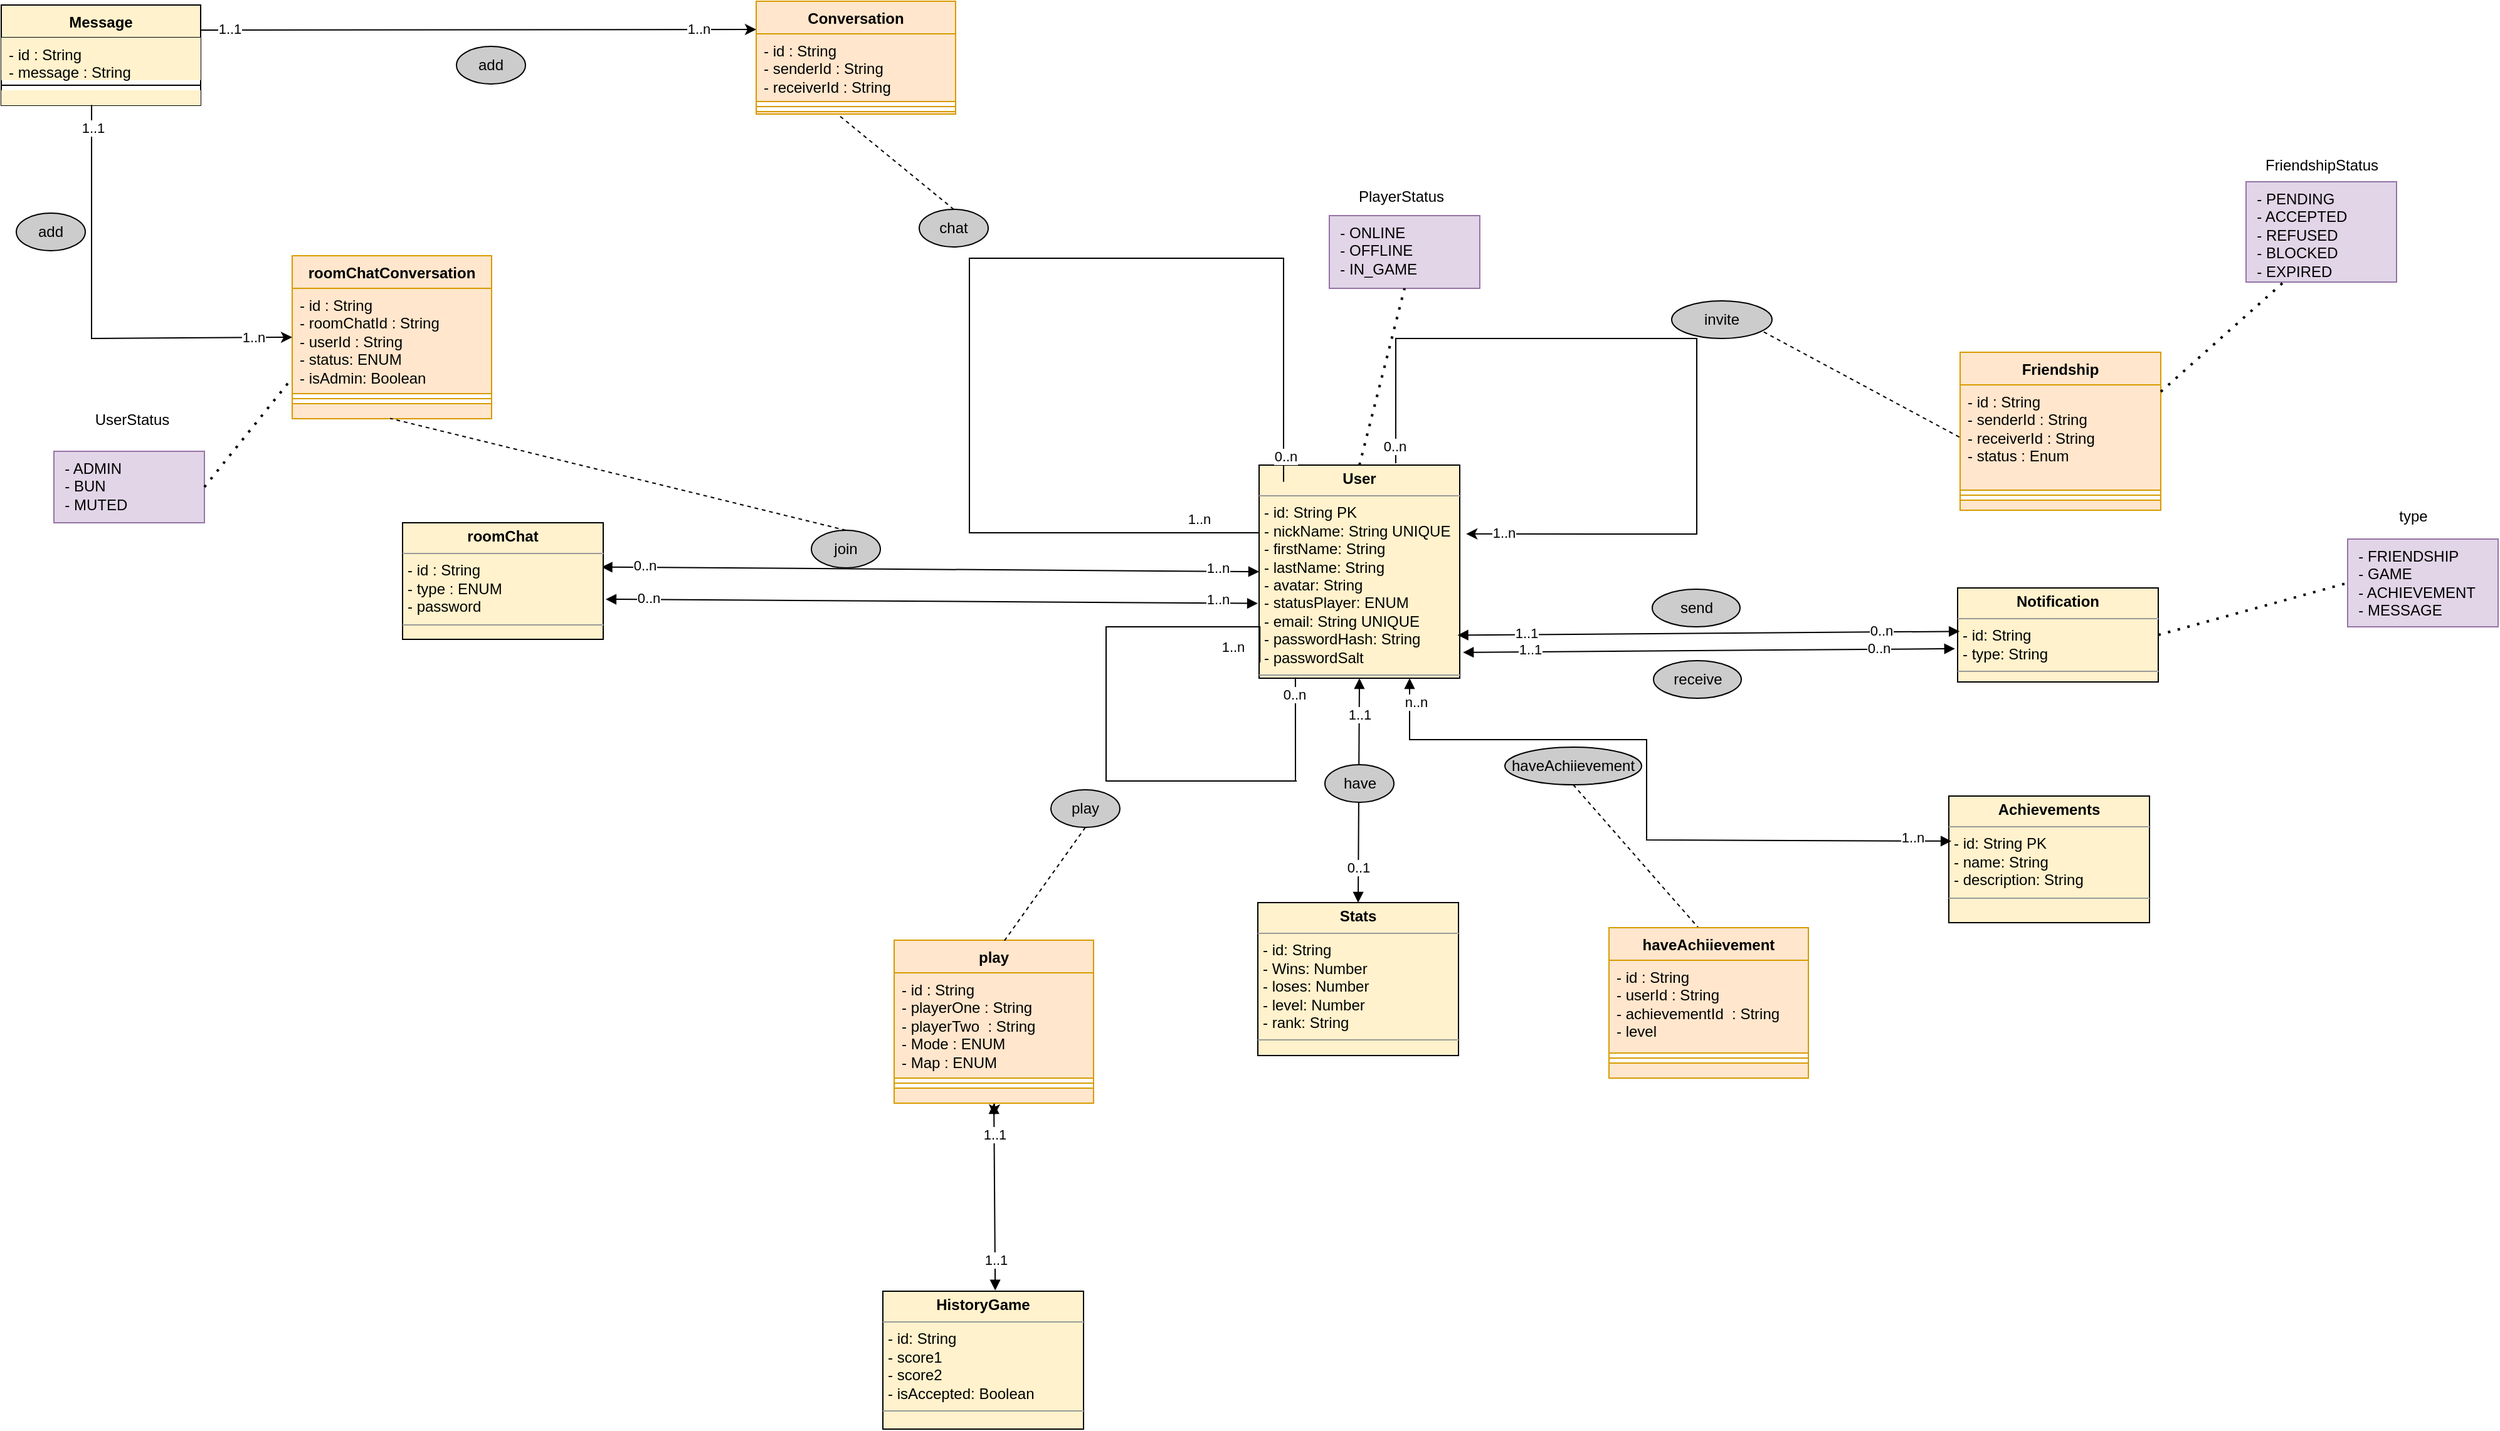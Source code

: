 <mxfile version="21.6.2" type="github">
  <diagram id="C5RBs43oDa-KdzZeNtuy" name="Page-1">
    <mxGraphModel dx="3781" dy="1360" grid="1" gridSize="10" guides="1" tooltips="1" connect="1" arrows="1" fold="1" page="1" pageScale="1" pageWidth="827" pageHeight="1169" math="0" shadow="0">
      <root>
        <mxCell id="WIyWlLk6GJQsqaUBKTNV-0" />
        <mxCell id="WIyWlLk6GJQsqaUBKTNV-1" parent="WIyWlLk6GJQsqaUBKTNV-0" />
        <mxCell id="t-XptclObG062WxtiwhP-8" value="" style="endArrow=none;dashed=1;html=1;rounded=0;exitX=0.918;exitY=0.827;exitDx=0;exitDy=0;exitPerimeter=0;entryX=0;entryY=0.5;entryDx=0;entryDy=0;" parent="WIyWlLk6GJQsqaUBKTNV-1" source="t-XptclObG062WxtiwhP-11" target="MghvTw19m4ujnlylOvt--108" edge="1">
          <mxGeometry width="50" height="50" relative="1" as="geometry">
            <mxPoint x="947" y="1420" as="sourcePoint" />
            <mxPoint x="967" y="1468" as="targetPoint" />
          </mxGeometry>
        </mxCell>
        <mxCell id="t-XptclObG062WxtiwhP-11" value="invite" style="ellipse;whiteSpace=wrap;html=1;fillColor=#CCCCCC;" parent="WIyWlLk6GJQsqaUBKTNV-1" vertex="1">
          <mxGeometry x="940" y="1290" width="80" height="30" as="geometry" />
        </mxCell>
        <mxCell id="MghvTw19m4ujnlylOvt--89" value="&lt;p style=&quot;margin:0px;margin-top:4px;text-align:center;&quot;&gt;&lt;b&gt;User&lt;/b&gt;&lt;/p&gt;&lt;hr size=&quot;1&quot;&gt;&lt;p style=&quot;margin:0px;margin-left:4px;&quot;&gt;- id: String PK&lt;/p&gt;&lt;p style=&quot;margin:0px;margin-left:4px;&quot;&gt;- nickName: String UNIQUE&lt;/p&gt;&lt;p style=&quot;margin:0px;margin-left:4px;&quot;&gt;- firstName: String&lt;/p&gt;&lt;p style=&quot;margin:0px;margin-left:4px;&quot;&gt;- lastName: String&lt;/p&gt;&lt;p style=&quot;margin:0px;margin-left:4px;&quot;&gt;- avatar: String&lt;/p&gt;&lt;p style=&quot;margin:0px;margin-left:4px;&quot;&gt;- statusPlayer: ENUM&lt;/p&gt;&lt;p style=&quot;margin:0px;margin-left:4px;&quot;&gt;- email: String UNIQUE&lt;/p&gt;&lt;p style=&quot;margin:0px;margin-left:4px;&quot;&gt;- passwordHash: String&lt;/p&gt;&lt;p style=&quot;margin:0px;margin-left:4px;&quot;&gt;- passwordSalt&lt;/p&gt;&lt;hr size=&quot;1&quot;&gt;&lt;p style=&quot;margin:0px;margin-left:4px;&quot;&gt;&lt;br&gt;&lt;/p&gt;" style="verticalAlign=top;align=left;overflow=fill;fontSize=12;fontFamily=Helvetica;html=1;whiteSpace=wrap;fillColor=#FFF2CC;" parent="WIyWlLk6GJQsqaUBKTNV-1" vertex="1">
          <mxGeometry x="611" y="1421" width="160" height="170" as="geometry" />
        </mxCell>
        <mxCell id="MghvTw19m4ujnlylOvt--91" value="&lt;p style=&quot;margin:0px;margin-top:4px;text-align:center;&quot;&gt;&lt;b&gt;Stats&lt;/b&gt;&lt;/p&gt;&lt;hr size=&quot;1&quot;&gt;&lt;p style=&quot;margin:0px;margin-left:4px;&quot;&gt;- id: String&lt;br&gt;&lt;/p&gt;&lt;p style=&quot;margin:0px;margin-left:4px;&quot;&gt;- Wins: Number&lt;/p&gt;&lt;p style=&quot;margin:0px;margin-left:4px;&quot;&gt;- loses: Number&lt;/p&gt;&lt;p style=&quot;margin:0px;margin-left:4px;&quot;&gt;- level: Number&lt;/p&gt;&lt;p style=&quot;margin:0px;margin-left:4px;&quot;&gt;- rank: String&lt;/p&gt;&lt;hr size=&quot;1&quot;&gt;&lt;p style=&quot;margin:0px;margin-left:4px;&quot;&gt;&lt;br&gt;&lt;/p&gt;" style="verticalAlign=top;align=left;overflow=fill;fontSize=12;fontFamily=Helvetica;html=1;whiteSpace=wrap;fillColor=#FFF2CC;" parent="WIyWlLk6GJQsqaUBKTNV-1" vertex="1">
          <mxGeometry x="610" y="1770" width="160" height="122" as="geometry" />
        </mxCell>
        <mxCell id="MghvTw19m4ujnlylOvt--92" value="&lt;p style=&quot;margin:0px;margin-top:4px;text-align:center;&quot;&gt;&lt;b&gt;Achievements&lt;/b&gt;&lt;/p&gt;&lt;hr size=&quot;1&quot;&gt;&lt;p style=&quot;margin:0px;margin-left:4px;&quot;&gt;- id: String PK&lt;/p&gt;&lt;p style=&quot;margin:0px;margin-left:4px;&quot;&gt;- name: String&lt;/p&gt;&lt;p style=&quot;margin:0px;margin-left:4px;&quot;&gt;- description: String&lt;/p&gt;&lt;hr size=&quot;1&quot;&gt;&lt;p style=&quot;margin:0px;margin-left:4px;&quot;&gt;&lt;br&gt;&lt;/p&gt;" style="verticalAlign=top;align=left;overflow=fill;fontSize=12;fontFamily=Helvetica;html=1;whiteSpace=wrap;fillColor=#FFF2CC;" parent="WIyWlLk6GJQsqaUBKTNV-1" vertex="1">
          <mxGeometry x="1161" y="1685" width="160" height="101" as="geometry" />
        </mxCell>
        <mxCell id="MghvTw19m4ujnlylOvt--94" value="&lt;p style=&quot;margin:0px;margin-top:4px;text-align:center;&quot;&gt;&lt;b&gt;HistoryGame&lt;/b&gt;&lt;/p&gt;&lt;hr size=&quot;1&quot;&gt;&lt;p style=&quot;margin:0px;margin-left:4px;&quot;&gt;- id: String&lt;/p&gt;&lt;p style=&quot;margin:0px;margin-left:4px;&quot;&gt;- score1&lt;/p&gt;&lt;p style=&quot;margin:0px;margin-left:4px;&quot;&gt;- score2&lt;/p&gt;&lt;p style=&quot;margin:0px;margin-left:4px;&quot;&gt;- isAccepted: Boolean&lt;/p&gt;&lt;hr size=&quot;1&quot;&gt;&lt;p style=&quot;margin:0px;margin-left:4px;&quot;&gt;&lt;br&gt;&lt;/p&gt;&lt;p style=&quot;margin:0px;margin-left:4px;&quot;&gt;&lt;br&gt;&lt;/p&gt;" style="verticalAlign=top;align=left;overflow=fill;fontSize=12;fontFamily=Helvetica;html=1;whiteSpace=wrap;fillColor=#FFF2CC;" parent="WIyWlLk6GJQsqaUBKTNV-1" vertex="1">
          <mxGeometry x="311" y="2080" width="160" height="110" as="geometry" />
        </mxCell>
        <mxCell id="MghvTw19m4ujnlylOvt--97" value="" style="endArrow=block;startArrow=block;endFill=1;startFill=1;html=1;rounded=0;entryX=0.5;entryY=1;entryDx=0;entryDy=0;exitX=0.5;exitY=0;exitDx=0;exitDy=0;" parent="WIyWlLk6GJQsqaUBKTNV-1" source="MghvTw19m4ujnlylOvt--91" target="MghvTw19m4ujnlylOvt--89" edge="1">
          <mxGeometry width="160" relative="1" as="geometry">
            <mxPoint x="897" y="1580" as="sourcePoint" />
            <mxPoint x="896" y="1420" as="targetPoint" />
          </mxGeometry>
        </mxCell>
        <mxCell id="MghvTw19m4ujnlylOvt--98" value="1..1" style="edgeLabel;html=1;align=center;verticalAlign=middle;resizable=0;points=[];" parent="MghvTw19m4ujnlylOvt--97" vertex="1" connectable="0">
          <mxGeometry x="0.689" relative="1" as="geometry">
            <mxPoint y="1" as="offset" />
          </mxGeometry>
        </mxCell>
        <mxCell id="MghvTw19m4ujnlylOvt--99" value="0..1" style="edgeLabel;html=1;align=center;verticalAlign=middle;resizable=0;points=[];" parent="MghvTw19m4ujnlylOvt--97" vertex="1" connectable="0">
          <mxGeometry x="-0.728" relative="1" as="geometry">
            <mxPoint y="-4" as="offset" />
          </mxGeometry>
        </mxCell>
        <mxCell id="MghvTw19m4ujnlylOvt--106" value="have" style="ellipse;whiteSpace=wrap;html=1;fillColor=#CCCCCC;" parent="WIyWlLk6GJQsqaUBKTNV-1" vertex="1">
          <mxGeometry x="663.5" y="1660" width="55" height="30" as="geometry" />
        </mxCell>
        <mxCell id="MghvTw19m4ujnlylOvt--107" value="Friendship" style="swimlane;fontStyle=1;align=center;verticalAlign=top;childLayout=stackLayout;horizontal=1;startSize=26;horizontalStack=0;resizeParent=1;resizeParentMax=0;resizeLast=0;collapsible=1;marginBottom=0;whiteSpace=wrap;html=1;fillColor=#ffe6cc;strokeColor=#d79b00;" parent="WIyWlLk6GJQsqaUBKTNV-1" vertex="1">
          <mxGeometry x="1170" y="1331" width="160" height="126" as="geometry">
            <mxRectangle x="760" y="440" width="100" height="30" as="alternateBounds" />
          </mxGeometry>
        </mxCell>
        <mxCell id="MghvTw19m4ujnlylOvt--108" value="- id : String&lt;br&gt;- senderId : String&lt;br&gt;- receiverId : String&lt;br&gt;- status : Enum" style="text;strokeColor=#d79b00;fillColor=#ffe6cc;align=left;verticalAlign=top;spacingLeft=4;spacingRight=4;overflow=hidden;rotatable=0;points=[[0,0.5],[1,0.5]];portConstraint=eastwest;whiteSpace=wrap;html=1;" parent="MghvTw19m4ujnlylOvt--107" vertex="1">
          <mxGeometry y="26" width="160" height="84" as="geometry" />
        </mxCell>
        <mxCell id="MghvTw19m4ujnlylOvt--109" value="" style="line;strokeWidth=1;fillColor=none;align=left;verticalAlign=middle;spacingTop=-1;spacingLeft=3;spacingRight=3;rotatable=0;labelPosition=right;points=[];portConstraint=eastwest;strokeColor=inherit;" parent="MghvTw19m4ujnlylOvt--107" vertex="1">
          <mxGeometry y="110" width="160" height="8" as="geometry" />
        </mxCell>
        <mxCell id="MghvTw19m4ujnlylOvt--110" value="" style="text;strokeColor=#d79b00;fillColor=#ffe6cc;align=left;verticalAlign=top;spacingLeft=4;spacingRight=4;overflow=hidden;rotatable=0;points=[[0,0.5],[1,0.5]];portConstraint=eastwest;whiteSpace=wrap;html=1;" parent="MghvTw19m4ujnlylOvt--107" vertex="1">
          <mxGeometry y="118" width="160" height="8" as="geometry" />
        </mxCell>
        <mxCell id="MghvTw19m4ujnlylOvt--111" value="" style="endArrow=classic;html=1;rounded=0;entryX=1.032;entryY=0.323;entryDx=0;entryDy=0;exitX=0.681;exitY=-0.008;exitDx=0;exitDy=0;exitPerimeter=0;entryPerimeter=0;" parent="WIyWlLk6GJQsqaUBKTNV-1" source="MghvTw19m4ujnlylOvt--89" target="MghvTw19m4ujnlylOvt--89" edge="1">
          <mxGeometry width="50" height="50" relative="1" as="geometry">
            <mxPoint x="720" y="1410" as="sourcePoint" />
            <mxPoint x="791" y="1479" as="targetPoint" />
            <Array as="points">
              <mxPoint x="720" y="1320" />
              <mxPoint x="960" y="1320" />
              <mxPoint x="960" y="1476" />
            </Array>
          </mxGeometry>
        </mxCell>
        <mxCell id="MghvTw19m4ujnlylOvt--112" value="0..n" style="edgeLabel;html=1;align=center;verticalAlign=middle;resizable=0;points=[];" parent="MghvTw19m4ujnlylOvt--111" vertex="1" connectable="0">
          <mxGeometry x="-0.96" y="1" relative="1" as="geometry">
            <mxPoint as="offset" />
          </mxGeometry>
        </mxCell>
        <mxCell id="MghvTw19m4ujnlylOvt--113" value="1..n" style="edgeLabel;html=1;align=center;verticalAlign=middle;resizable=0;points=[];" parent="MghvTw19m4ujnlylOvt--111" vertex="1" connectable="0">
          <mxGeometry x="0.941" y="-1" relative="1" as="geometry">
            <mxPoint x="10" as="offset" />
          </mxGeometry>
        </mxCell>
        <mxCell id="MghvTw19m4ujnlylOvt--114" value="&amp;nbsp; - PENDING&lt;br&gt;&amp;nbsp; - ACCEPTED&lt;br&gt;&amp;nbsp; - REFUSED&lt;br&gt;&amp;nbsp; - BLOCKED&lt;br&gt;&amp;nbsp; - EXPIRED" style="whiteSpace=wrap;html=1;align=left;verticalAlign=top;fillColor=#e1d5e7;strokeColor=#9673a6;" parent="WIyWlLk6GJQsqaUBKTNV-1" vertex="1">
          <mxGeometry x="1398" y="1195" width="120" height="80" as="geometry" />
        </mxCell>
        <mxCell id="MghvTw19m4ujnlylOvt--115" value="FriendshipStatus" style="text;html=1;align=center;verticalAlign=middle;resizable=0;points=[];autosize=1;strokeColor=none;fillColor=none;" parent="WIyWlLk6GJQsqaUBKTNV-1" vertex="1">
          <mxGeometry x="1403" y="1167" width="110" height="30" as="geometry" />
        </mxCell>
        <mxCell id="MghvTw19m4ujnlylOvt--118" value="" style="endArrow=none;dashed=1;html=1;dashPattern=1 3;strokeWidth=2;rounded=0;exitX=1;exitY=0.25;exitDx=0;exitDy=0;entryX=0.25;entryY=1;entryDx=0;entryDy=0;" parent="WIyWlLk6GJQsqaUBKTNV-1" source="MghvTw19m4ujnlylOvt--107" target="MghvTw19m4ujnlylOvt--114" edge="1">
          <mxGeometry width="50" height="50" relative="1" as="geometry">
            <mxPoint x="1356" y="1339" as="sourcePoint" />
            <mxPoint x="1421" y="1231" as="targetPoint" />
          </mxGeometry>
        </mxCell>
        <mxCell id="MghvTw19m4ujnlylOvt--120" value="" style="endArrow=none;html=1;edgeStyle=orthogonalEdgeStyle;rounded=0;entryX=0.004;entryY=0.926;entryDx=0;entryDy=0;entryPerimeter=0;exitX=0.181;exitY=0.996;exitDx=0;exitDy=0;exitPerimeter=0;" parent="WIyWlLk6GJQsqaUBKTNV-1" source="MghvTw19m4ujnlylOvt--89" target="MghvTw19m4ujnlylOvt--89" edge="1">
          <mxGeometry relative="1" as="geometry">
            <mxPoint x="640" y="1580" as="sourcePoint" />
            <mxPoint x="610" y="1528" as="targetPoint" />
            <Array as="points">
              <mxPoint x="641" y="1673" />
              <mxPoint x="489" y="1673" />
              <mxPoint x="489" y="1550" />
              <mxPoint x="613" y="1550" />
            </Array>
          </mxGeometry>
        </mxCell>
        <mxCell id="MghvTw19m4ujnlylOvt--121" value="1..n" style="edgeLabel;html=1;align=center;verticalAlign=middle;resizable=0;points=[];" parent="MghvTw19m4ujnlylOvt--120" vertex="1" connectable="0">
          <mxGeometry x="0.923" y="2" relative="1" as="geometry">
            <mxPoint x="-24" y="7" as="offset" />
          </mxGeometry>
        </mxCell>
        <mxCell id="MghvTw19m4ujnlylOvt--122" value="0..n" style="edgeLabel;html=1;align=center;verticalAlign=middle;resizable=0;points=[];" parent="MghvTw19m4ujnlylOvt--120" vertex="1" connectable="0">
          <mxGeometry x="-0.948" y="-1" relative="1" as="geometry">
            <mxPoint as="offset" />
          </mxGeometry>
        </mxCell>
        <mxCell id="MghvTw19m4ujnlylOvt--123" value="play" style="ellipse;whiteSpace=wrap;html=1;fillColor=#CCCCCC;" parent="WIyWlLk6GJQsqaUBKTNV-1" vertex="1">
          <mxGeometry x="445" y="1680" width="55" height="30" as="geometry" />
        </mxCell>
        <mxCell id="MghvTw19m4ujnlylOvt--172" style="edgeStyle=orthogonalEdgeStyle;rounded=0;orthogonalLoop=1;jettySize=auto;html=1;" parent="WIyWlLk6GJQsqaUBKTNV-1" edge="1">
          <mxGeometry relative="1" as="geometry">
            <mxPoint x="399.667" y="1940" as="targetPoint" />
            <mxPoint x="400" y="1930" as="sourcePoint" />
          </mxGeometry>
        </mxCell>
        <mxCell id="MghvTw19m4ujnlylOvt--124" value="play" style="swimlane;fontStyle=1;align=center;verticalAlign=top;childLayout=stackLayout;horizontal=1;startSize=26;horizontalStack=0;resizeParent=1;resizeParentMax=0;resizeLast=0;collapsible=1;marginBottom=0;whiteSpace=wrap;html=1;fillColor=#ffe6cc;strokeColor=#d79b00;" parent="WIyWlLk6GJQsqaUBKTNV-1" vertex="1">
          <mxGeometry x="320" y="1800" width="159" height="130" as="geometry">
            <mxRectangle x="199" y="327" width="120" height="30" as="alternateBounds" />
          </mxGeometry>
        </mxCell>
        <mxCell id="MghvTw19m4ujnlylOvt--125" value="- id : String&lt;br&gt;- playerOne : String&lt;br&gt;- playerTwo&amp;nbsp; : String&lt;br&gt;- Mode : ENUM&lt;br&gt;- Map : ENUM" style="text;strokeColor=#d79b00;fillColor=#ffe6cc;align=left;verticalAlign=top;spacingLeft=4;spacingRight=4;overflow=hidden;rotatable=0;points=[[0,0.5],[1,0.5]];portConstraint=eastwest;whiteSpace=wrap;html=1;" parent="MghvTw19m4ujnlylOvt--124" vertex="1">
          <mxGeometry y="26" width="159" height="84" as="geometry" />
        </mxCell>
        <mxCell id="MghvTw19m4ujnlylOvt--126" value="" style="line;strokeWidth=1;fillColor=none;align=left;verticalAlign=middle;spacingTop=-1;spacingLeft=3;spacingRight=3;rotatable=0;labelPosition=right;points=[];portConstraint=eastwest;strokeColor=inherit;" parent="MghvTw19m4ujnlylOvt--124" vertex="1">
          <mxGeometry y="110" width="159" height="8" as="geometry" />
        </mxCell>
        <mxCell id="MghvTw19m4ujnlylOvt--127" value="" style="text;strokeColor=#d79b00;fillColor=#ffe6cc;align=left;verticalAlign=top;spacingLeft=4;spacingRight=4;overflow=hidden;rotatable=0;points=[[0,0.5],[1,0.5]];portConstraint=eastwest;whiteSpace=wrap;html=1;" parent="MghvTw19m4ujnlylOvt--124" vertex="1">
          <mxGeometry y="118" width="159" height="12" as="geometry" />
        </mxCell>
        <mxCell id="MghvTw19m4ujnlylOvt--128" value="" style="endArrow=none;dashed=1;html=1;rounded=0;exitX=0.5;exitY=1;exitDx=0;exitDy=0;entryX=0.547;entryY=0.013;entryDx=0;entryDy=0;entryPerimeter=0;" parent="WIyWlLk6GJQsqaUBKTNV-1" source="MghvTw19m4ujnlylOvt--123" target="MghvTw19m4ujnlylOvt--124" edge="1">
          <mxGeometry width="50" height="50" relative="1" as="geometry">
            <mxPoint x="395" y="1572" as="sourcePoint" />
            <mxPoint x="348" y="1819" as="targetPoint" />
            <Array as="points" />
          </mxGeometry>
        </mxCell>
        <mxCell id="MghvTw19m4ujnlylOvt--129" value="" style="endArrow=block;startArrow=block;endFill=1;startFill=1;html=1;rounded=0;exitX=0.56;exitY=-0.006;exitDx=0;exitDy=0;exitPerimeter=0;" parent="WIyWlLk6GJQsqaUBKTNV-1" source="MghvTw19m4ujnlylOvt--94" target="MghvTw19m4ujnlylOvt--127" edge="1">
          <mxGeometry width="160" relative="1" as="geometry">
            <mxPoint x="400" y="2118" as="sourcePoint" />
            <mxPoint x="400" y="1910" as="targetPoint" />
          </mxGeometry>
        </mxCell>
        <mxCell id="MghvTw19m4ujnlylOvt--130" value="1..1" style="edgeLabel;html=1;align=center;verticalAlign=middle;resizable=0;points=[];" parent="MghvTw19m4ujnlylOvt--129" vertex="1" connectable="0">
          <mxGeometry x="0.689" relative="1" as="geometry">
            <mxPoint y="1" as="offset" />
          </mxGeometry>
        </mxCell>
        <mxCell id="MghvTw19m4ujnlylOvt--131" value="1..1" style="edgeLabel;html=1;align=center;verticalAlign=middle;resizable=0;points=[];" parent="MghvTw19m4ujnlylOvt--129" vertex="1" connectable="0">
          <mxGeometry x="-0.728" relative="1" as="geometry">
            <mxPoint y="-4" as="offset" />
          </mxGeometry>
        </mxCell>
        <mxCell id="MghvTw19m4ujnlylOvt--132" value="" style="endArrow=none;html=1;edgeStyle=orthogonalEdgeStyle;rounded=0;entryX=0.122;entryY=-0.004;entryDx=0;entryDy=0;exitX=0;exitY=0.25;exitDx=0;exitDy=0;entryPerimeter=0;" parent="WIyWlLk6GJQsqaUBKTNV-1" edge="1">
          <mxGeometry relative="1" as="geometry">
            <mxPoint x="611" y="1473.5" as="sourcePoint" />
            <mxPoint x="630.52" y="1434.384" as="targetPoint" />
            <Array as="points">
              <mxPoint x="610" y="1475" />
              <mxPoint x="380" y="1475" />
              <mxPoint x="380" y="1256" />
              <mxPoint x="630" y="1256" />
              <mxPoint x="630" y="1446" />
            </Array>
          </mxGeometry>
        </mxCell>
        <mxCell id="MghvTw19m4ujnlylOvt--133" value="0..n" style="edgeLabel;html=1;align=center;verticalAlign=middle;resizable=0;points=[];" parent="MghvTw19m4ujnlylOvt--132" vertex="1" connectable="0">
          <mxGeometry x="0.953" y="1" relative="1" as="geometry">
            <mxPoint as="offset" />
          </mxGeometry>
        </mxCell>
        <mxCell id="MghvTw19m4ujnlylOvt--134" value="1..n" style="edgeLabel;html=1;align=center;verticalAlign=middle;resizable=0;points=[];" parent="MghvTw19m4ujnlylOvt--132" vertex="1" connectable="0">
          <mxGeometry x="-0.934" y="-2" relative="1" as="geometry">
            <mxPoint x="-21" y="-9" as="offset" />
          </mxGeometry>
        </mxCell>
        <mxCell id="MghvTw19m4ujnlylOvt--135" value="" style="endArrow=none;dashed=1;html=1;rounded=0;entryX=0.408;entryY=1.046;entryDx=0;entryDy=0;entryPerimeter=0;exitX=0.5;exitY=0;exitDx=0;exitDy=0;" parent="WIyWlLk6GJQsqaUBKTNV-1" source="MghvTw19m4ujnlylOvt--140" target="MghvTw19m4ujnlylOvt--139" edge="1">
          <mxGeometry width="50" height="50" relative="1" as="geometry">
            <mxPoint x="340" y="1399" as="sourcePoint" />
            <mxPoint x="453.977" y="1323.988" as="targetPoint" />
          </mxGeometry>
        </mxCell>
        <mxCell id="MghvTw19m4ujnlylOvt--136" value="Conversation" style="swimlane;fontStyle=1;align=center;verticalAlign=top;childLayout=stackLayout;horizontal=1;startSize=26;horizontalStack=0;resizeParent=1;resizeParentMax=0;resizeLast=0;collapsible=1;marginBottom=0;whiteSpace=wrap;html=1;fillColor=#ffe6cc;strokeColor=#d79b00;" parent="WIyWlLk6GJQsqaUBKTNV-1" vertex="1">
          <mxGeometry x="210" y="1051" width="159" height="90" as="geometry">
            <mxRectangle x="199" y="327" width="120" height="30" as="alternateBounds" />
          </mxGeometry>
        </mxCell>
        <mxCell id="MghvTw19m4ujnlylOvt--137" value="- id : String&lt;br&gt;- senderId : String&lt;br&gt;- receiverId : String" style="text;strokeColor=#d79b00;fillColor=#ffe6cc;align=left;verticalAlign=top;spacingLeft=4;spacingRight=4;overflow=hidden;rotatable=0;points=[[0,0.5],[1,0.5]];portConstraint=eastwest;whiteSpace=wrap;html=1;" parent="MghvTw19m4ujnlylOvt--136" vertex="1">
          <mxGeometry y="26" width="159" height="54" as="geometry" />
        </mxCell>
        <mxCell id="MghvTw19m4ujnlylOvt--138" value="" style="line;strokeWidth=1;fillColor=none;align=left;verticalAlign=middle;spacingTop=-1;spacingLeft=3;spacingRight=3;rotatable=0;labelPosition=right;points=[];portConstraint=eastwest;strokeColor=inherit;" parent="MghvTw19m4ujnlylOvt--136" vertex="1">
          <mxGeometry y="80" width="159" height="8" as="geometry" />
        </mxCell>
        <mxCell id="MghvTw19m4ujnlylOvt--139" value="" style="text;strokeColor=#d79b00;fillColor=#ffe6cc;align=left;verticalAlign=top;spacingLeft=4;spacingRight=4;overflow=hidden;rotatable=0;points=[[0,0.5],[1,0.5]];portConstraint=eastwest;whiteSpace=wrap;html=1;" parent="MghvTw19m4ujnlylOvt--136" vertex="1">
          <mxGeometry y="88" width="159" height="2" as="geometry" />
        </mxCell>
        <mxCell id="MghvTw19m4ujnlylOvt--140" value="chat" style="ellipse;whiteSpace=wrap;html=1;fillColor=#CCCCCC;" parent="WIyWlLk6GJQsqaUBKTNV-1" vertex="1">
          <mxGeometry x="340" y="1217" width="55" height="30" as="geometry" />
        </mxCell>
        <mxCell id="MghvTw19m4ujnlylOvt--141" value="Message" style="swimlane;fontStyle=1;align=center;verticalAlign=top;childLayout=stackLayout;horizontal=1;startSize=26;horizontalStack=0;resizeParent=1;resizeParentMax=0;resizeLast=0;collapsible=1;marginBottom=0;whiteSpace=wrap;html=1;fillColor=#FFF2CC;" parent="WIyWlLk6GJQsqaUBKTNV-1" vertex="1">
          <mxGeometry x="-392" y="1054" width="159" height="80" as="geometry">
            <mxRectangle x="-159" y="322" width="90" height="30" as="alternateBounds" />
          </mxGeometry>
        </mxCell>
        <mxCell id="MghvTw19m4ujnlylOvt--142" value="- id : String&lt;br&gt;- message : String" style="text;strokeColor=none;fillColor=#FFF2CC;align=left;verticalAlign=top;spacingLeft=4;spacingRight=4;overflow=hidden;rotatable=0;points=[[0,0.5],[1,0.5]];portConstraint=eastwest;whiteSpace=wrap;html=1;" parent="MghvTw19m4ujnlylOvt--141" vertex="1">
          <mxGeometry y="26" width="159" height="34" as="geometry" />
        </mxCell>
        <mxCell id="MghvTw19m4ujnlylOvt--143" value="" style="line;strokeWidth=1;fillColor=none;align=left;verticalAlign=middle;spacingTop=-1;spacingLeft=3;spacingRight=3;rotatable=0;labelPosition=right;points=[];portConstraint=eastwest;strokeColor=inherit;" parent="MghvTw19m4ujnlylOvt--141" vertex="1">
          <mxGeometry y="60" width="159" height="8" as="geometry" />
        </mxCell>
        <mxCell id="MghvTw19m4ujnlylOvt--144" value="" style="text;strokeColor=none;fillColor=#FFF2CC;align=left;verticalAlign=top;spacingLeft=4;spacingRight=4;overflow=hidden;rotatable=0;points=[[0,0.5],[1,0.5]];portConstraint=eastwest;whiteSpace=wrap;html=1;" parent="MghvTw19m4ujnlylOvt--141" vertex="1">
          <mxGeometry y="68" width="159" height="12" as="geometry" />
        </mxCell>
        <mxCell id="MghvTw19m4ujnlylOvt--145" value="add" style="ellipse;whiteSpace=wrap;html=1;fillColor=#CCCCCC;" parent="WIyWlLk6GJQsqaUBKTNV-1" vertex="1">
          <mxGeometry x="-29" y="1087" width="55" height="30" as="geometry" />
        </mxCell>
        <mxCell id="MghvTw19m4ujnlylOvt--146" value="" style="endArrow=classic;html=1;rounded=0;entryX=0;entryY=0.25;entryDx=0;entryDy=0;exitX=1;exitY=0.25;exitDx=0;exitDy=0;" parent="WIyWlLk6GJQsqaUBKTNV-1" source="MghvTw19m4ujnlylOvt--141" target="MghvTw19m4ujnlylOvt--136" edge="1">
          <mxGeometry width="50" height="50" relative="1" as="geometry">
            <mxPoint x="-160" y="1082" as="sourcePoint" />
            <mxPoint x="130" y="1080" as="targetPoint" />
          </mxGeometry>
        </mxCell>
        <mxCell id="MghvTw19m4ujnlylOvt--147" value="1..n" style="edgeLabel;html=1;align=center;verticalAlign=middle;resizable=0;points=[];" parent="MghvTw19m4ujnlylOvt--146" vertex="1" connectable="0">
          <mxGeometry x="0.688" y="-1" relative="1" as="geometry">
            <mxPoint x="23" y="-2" as="offset" />
          </mxGeometry>
        </mxCell>
        <mxCell id="MghvTw19m4ujnlylOvt--148" value="1..1" style="edgeLabel;html=1;align=center;verticalAlign=middle;resizable=0;points=[];" parent="MghvTw19m4ujnlylOvt--146" vertex="1" connectable="0">
          <mxGeometry x="-0.896" y="1" relative="1" as="geometry">
            <mxPoint as="offset" />
          </mxGeometry>
        </mxCell>
        <mxCell id="MghvTw19m4ujnlylOvt--149" value="" style="endArrow=block;startArrow=block;endFill=1;startFill=1;html=1;rounded=0;exitX=0.992;exitY=0.38;exitDx=0;exitDy=0;exitPerimeter=0;entryX=0;entryY=0.5;entryDx=0;entryDy=0;" parent="WIyWlLk6GJQsqaUBKTNV-1" source="MghvTw19m4ujnlylOvt--152" target="MghvTw19m4ujnlylOvt--89" edge="1">
          <mxGeometry width="160" relative="1" as="geometry">
            <mxPoint x="172.5" y="1500" as="sourcePoint" />
            <mxPoint x="562.5" y="1500" as="targetPoint" />
          </mxGeometry>
        </mxCell>
        <mxCell id="MghvTw19m4ujnlylOvt--150" value="1..n" style="edgeLabel;html=1;align=center;verticalAlign=middle;resizable=0;points=[];" parent="MghvTw19m4ujnlylOvt--149" vertex="1" connectable="0">
          <mxGeometry x="0.689" relative="1" as="geometry">
            <mxPoint x="48" y="-3" as="offset" />
          </mxGeometry>
        </mxCell>
        <mxCell id="MghvTw19m4ujnlylOvt--151" value="0..n" style="edgeLabel;html=1;align=center;verticalAlign=middle;resizable=0;points=[];" parent="MghvTw19m4ujnlylOvt--149" vertex="1" connectable="0">
          <mxGeometry x="-0.728" relative="1" as="geometry">
            <mxPoint x="-37" y="-2" as="offset" />
          </mxGeometry>
        </mxCell>
        <mxCell id="MghvTw19m4ujnlylOvt--152" value="&lt;p style=&quot;margin:0px;margin-top:4px;text-align:center;&quot;&gt;&lt;b&gt;roomChat&lt;/b&gt;&lt;/p&gt;&lt;hr size=&quot;1&quot;&gt;&lt;p style=&quot;margin:0px;margin-left:4px;&quot;&gt;- id : String&lt;/p&gt;&lt;p style=&quot;margin:0px;margin-left:4px;&quot;&gt;- type : ENUM&lt;/p&gt;&lt;p style=&quot;margin:0px;margin-left:4px;&quot;&gt;- password&lt;/p&gt;&lt;hr size=&quot;1&quot;&gt;&lt;p style=&quot;margin:0px;margin-left:4px;&quot;&gt;&lt;br&gt;&lt;/p&gt;" style="verticalAlign=top;align=left;overflow=fill;fontSize=12;fontFamily=Helvetica;html=1;whiteSpace=wrap;fillColor=#FFF2CC;" parent="WIyWlLk6GJQsqaUBKTNV-1" vertex="1">
          <mxGeometry x="-72" y="1467" width="160" height="93" as="geometry" />
        </mxCell>
        <mxCell id="MghvTw19m4ujnlylOvt--153" value="join" style="ellipse;whiteSpace=wrap;html=1;fillColor=#CCCCCC;" parent="WIyWlLk6GJQsqaUBKTNV-1" vertex="1">
          <mxGeometry x="254" y="1473" width="55" height="30" as="geometry" />
        </mxCell>
        <mxCell id="MghvTw19m4ujnlylOvt--156" value="roomChatConversation" style="swimlane;fontStyle=1;align=center;verticalAlign=top;childLayout=stackLayout;horizontal=1;startSize=26;horizontalStack=0;resizeParent=1;resizeParentMax=0;resizeLast=0;collapsible=1;marginBottom=0;whiteSpace=wrap;html=1;fillColor=#ffe6cc;strokeColor=#d79b00;" parent="WIyWlLk6GJQsqaUBKTNV-1" vertex="1">
          <mxGeometry x="-160" y="1254" width="159" height="130" as="geometry">
            <mxRectangle x="199" y="327" width="120" height="30" as="alternateBounds" />
          </mxGeometry>
        </mxCell>
        <mxCell id="MghvTw19m4ujnlylOvt--157" value="- id : String&lt;br&gt;- roomChatId : String&lt;br&gt;- userId : String&lt;br&gt;- status: ENUM&lt;br&gt;- isAdmin: Boolean" style="text;strokeColor=#d79b00;fillColor=#ffe6cc;align=left;verticalAlign=top;spacingLeft=4;spacingRight=4;overflow=hidden;rotatable=0;points=[[0,0.5],[1,0.5]];portConstraint=eastwest;whiteSpace=wrap;html=1;" parent="MghvTw19m4ujnlylOvt--156" vertex="1">
          <mxGeometry y="26" width="159" height="84" as="geometry" />
        </mxCell>
        <mxCell id="MghvTw19m4ujnlylOvt--158" value="" style="line;strokeWidth=1;fillColor=none;align=left;verticalAlign=middle;spacingTop=-1;spacingLeft=3;spacingRight=3;rotatable=0;labelPosition=right;points=[];portConstraint=eastwest;strokeColor=inherit;" parent="MghvTw19m4ujnlylOvt--156" vertex="1">
          <mxGeometry y="110" width="159" height="8" as="geometry" />
        </mxCell>
        <mxCell id="MghvTw19m4ujnlylOvt--159" value="" style="text;strokeColor=#d79b00;fillColor=#ffe6cc;align=left;verticalAlign=top;spacingLeft=4;spacingRight=4;overflow=hidden;rotatable=0;points=[[0,0.5],[1,0.5]];portConstraint=eastwest;whiteSpace=wrap;html=1;" parent="MghvTw19m4ujnlylOvt--156" vertex="1">
          <mxGeometry y="118" width="159" height="12" as="geometry" />
        </mxCell>
        <mxCell id="MghvTw19m4ujnlylOvt--160" value="" style="endArrow=none;dashed=1;html=1;rounded=0;exitX=0.5;exitY=0;exitDx=0;exitDy=0;entryX=0.491;entryY=0.979;entryDx=0;entryDy=0;entryPerimeter=0;" parent="WIyWlLk6GJQsqaUBKTNV-1" source="MghvTw19m4ujnlylOvt--153" target="MghvTw19m4ujnlylOvt--159" edge="1">
          <mxGeometry width="50" height="50" relative="1" as="geometry">
            <mxPoint x="316" y="1584" as="sourcePoint" />
            <mxPoint x="-82" y="1370" as="targetPoint" />
            <Array as="points" />
          </mxGeometry>
        </mxCell>
        <mxCell id="MghvTw19m4ujnlylOvt--164" value="" style="endArrow=classic;html=1;rounded=0;exitX=0.453;exitY=0.974;exitDx=0;exitDy=0;entryX=0;entryY=0.5;entryDx=0;entryDy=0;exitPerimeter=0;" parent="WIyWlLk6GJQsqaUBKTNV-1" source="MghvTw19m4ujnlylOvt--144" target="MghvTw19m4ujnlylOvt--156" edge="1">
          <mxGeometry width="50" height="50" relative="1" as="geometry">
            <mxPoint x="-347" y="1214" as="sourcePoint" />
            <mxPoint x="-118.5" y="1789" as="targetPoint" />
            <Array as="points">
              <mxPoint x="-320" y="1320" />
            </Array>
          </mxGeometry>
        </mxCell>
        <mxCell id="MghvTw19m4ujnlylOvt--165" value="1..n" style="edgeLabel;html=1;align=center;verticalAlign=middle;resizable=0;points=[];" parent="MghvTw19m4ujnlylOvt--164" vertex="1" connectable="0">
          <mxGeometry x="0.688" y="-1" relative="1" as="geometry">
            <mxPoint x="23" y="-2" as="offset" />
          </mxGeometry>
        </mxCell>
        <mxCell id="MghvTw19m4ujnlylOvt--166" value="1..1" style="edgeLabel;html=1;align=center;verticalAlign=middle;resizable=0;points=[];" parent="MghvTw19m4ujnlylOvt--164" vertex="1" connectable="0">
          <mxGeometry x="-0.896" y="1" relative="1" as="geometry">
            <mxPoint as="offset" />
          </mxGeometry>
        </mxCell>
        <mxCell id="MghvTw19m4ujnlylOvt--167" value="add" style="ellipse;whiteSpace=wrap;html=1;fillColor=#CCCCCC;" parent="WIyWlLk6GJQsqaUBKTNV-1" vertex="1">
          <mxGeometry x="-380" y="1220" width="55" height="30" as="geometry" />
        </mxCell>
        <mxCell id="NYGKilVLgx-iFyE2PsxB-4" value="send" style="ellipse;whiteSpace=wrap;html=1;fillColor=#CCCCCC;" parent="WIyWlLk6GJQsqaUBKTNV-1" vertex="1">
          <mxGeometry x="924.5" y="1520" width="70" height="30" as="geometry" />
        </mxCell>
        <mxCell id="NYGKilVLgx-iFyE2PsxB-10" value="&amp;nbsp; - FRIENDSHIP&lt;br&gt;&amp;nbsp; - GAME&lt;br&gt;&amp;nbsp; - ACHIEVEMENT&lt;br&gt;&amp;nbsp; - MESSAGE" style="whiteSpace=wrap;html=1;align=left;verticalAlign=top;fillColor=#e1d5e7;strokeColor=#9673a6;" parent="WIyWlLk6GJQsqaUBKTNV-1" vertex="1">
          <mxGeometry x="1479" y="1480" width="120" height="70" as="geometry" />
        </mxCell>
        <mxCell id="NYGKilVLgx-iFyE2PsxB-11" value="&lt;p style=&quot;margin:0px;margin-top:4px;text-align:center;&quot;&gt;&lt;b&gt;Notification&lt;/b&gt;&lt;/p&gt;&lt;hr size=&quot;1&quot;&gt;&lt;p style=&quot;margin:0px;margin-left:4px;&quot;&gt;- id: String&lt;/p&gt;&lt;p style=&quot;margin:0px;margin-left:4px;&quot;&gt;- type: String&lt;/p&gt;&lt;hr size=&quot;1&quot;&gt;&lt;p style=&quot;margin:0px;margin-left:4px;&quot;&gt;&lt;br&gt;&lt;/p&gt;" style="verticalAlign=top;align=left;overflow=fill;fontSize=12;fontFamily=Helvetica;html=1;whiteSpace=wrap;fillColor=#FFF2CC;" parent="WIyWlLk6GJQsqaUBKTNV-1" vertex="1">
          <mxGeometry x="1168" y="1519" width="160" height="75" as="geometry" />
        </mxCell>
        <mxCell id="NYGKilVLgx-iFyE2PsxB-12" value="" style="endArrow=block;startArrow=block;endFill=1;startFill=1;html=1;rounded=0;entryX=0.01;entryY=0.462;entryDx=0;entryDy=0;exitX=0.989;exitY=0.798;exitDx=0;exitDy=0;exitPerimeter=0;entryPerimeter=0;" parent="WIyWlLk6GJQsqaUBKTNV-1" source="MghvTw19m4ujnlylOvt--89" target="NYGKilVLgx-iFyE2PsxB-11" edge="1">
          <mxGeometry width="160" relative="1" as="geometry">
            <mxPoint x="781" y="1550" as="sourcePoint" />
            <mxPoint x="1009" y="1550" as="targetPoint" />
          </mxGeometry>
        </mxCell>
        <mxCell id="NYGKilVLgx-iFyE2PsxB-13" value="0..n" style="edgeLabel;html=1;align=center;verticalAlign=middle;resizable=0;points=[];" parent="NYGKilVLgx-iFyE2PsxB-12" vertex="1" connectable="0">
          <mxGeometry x="0.689" relative="1" as="geometry">
            <mxPoint y="-1" as="offset" />
          </mxGeometry>
        </mxCell>
        <mxCell id="NYGKilVLgx-iFyE2PsxB-14" value="1..1" style="edgeLabel;html=1;align=center;verticalAlign=middle;resizable=0;points=[];" parent="NYGKilVLgx-iFyE2PsxB-12" vertex="1" connectable="0">
          <mxGeometry x="-0.728" relative="1" as="geometry">
            <mxPoint y="-2" as="offset" />
          </mxGeometry>
        </mxCell>
        <mxCell id="NYGKilVLgx-iFyE2PsxB-26" value="" style="endArrow=block;startArrow=block;endFill=1;startFill=1;html=1;rounded=0;exitX=1.012;exitY=0.656;exitDx=0;exitDy=0;exitPerimeter=0;entryX=-0.006;entryY=0.649;entryDx=0;entryDy=0;entryPerimeter=0;" parent="WIyWlLk6GJQsqaUBKTNV-1" source="MghvTw19m4ujnlylOvt--152" target="MghvTw19m4ujnlylOvt--89" edge="1">
          <mxGeometry width="160" relative="1" as="geometry">
            <mxPoint x="91" y="1513" as="sourcePoint" />
            <mxPoint x="580" y="1530" as="targetPoint" />
          </mxGeometry>
        </mxCell>
        <mxCell id="NYGKilVLgx-iFyE2PsxB-27" value="1..n" style="edgeLabel;html=1;align=center;verticalAlign=middle;resizable=0;points=[];" parent="NYGKilVLgx-iFyE2PsxB-26" vertex="1" connectable="0">
          <mxGeometry x="0.689" relative="1" as="geometry">
            <mxPoint x="48" y="-3" as="offset" />
          </mxGeometry>
        </mxCell>
        <mxCell id="NYGKilVLgx-iFyE2PsxB-28" value="0..n" style="edgeLabel;html=1;align=center;verticalAlign=middle;resizable=0;points=[];" parent="NYGKilVLgx-iFyE2PsxB-26" vertex="1" connectable="0">
          <mxGeometry x="-0.728" relative="1" as="geometry">
            <mxPoint x="-37" y="-2" as="offset" />
          </mxGeometry>
        </mxCell>
        <mxCell id="NYGKilVLgx-iFyE2PsxB-35" value="" style="endArrow=none;dashed=1;html=1;dashPattern=1 3;strokeWidth=2;rounded=0;exitX=1;exitY=0.5;exitDx=0;exitDy=0;entryX=0;entryY=0.5;entryDx=0;entryDy=0;" parent="WIyWlLk6GJQsqaUBKTNV-1" source="NYGKilVLgx-iFyE2PsxB-11" target="NYGKilVLgx-iFyE2PsxB-10" edge="1">
          <mxGeometry width="50" height="50" relative="1" as="geometry">
            <mxPoint x="1340" y="1372" as="sourcePoint" />
            <mxPoint x="1438" y="1285" as="targetPoint" />
          </mxGeometry>
        </mxCell>
        <mxCell id="NYGKilVLgx-iFyE2PsxB-36" value="type" style="text;html=1;align=center;verticalAlign=middle;resizable=0;points=[];autosize=1;strokeColor=none;fillColor=none;" parent="WIyWlLk6GJQsqaUBKTNV-1" vertex="1">
          <mxGeometry x="1506" y="1447" width="50" height="30" as="geometry" />
        </mxCell>
        <mxCell id="NYGKilVLgx-iFyE2PsxB-37" value="&amp;nbsp; - ADMIN&lt;br&gt;&amp;nbsp; - BUN&lt;br&gt;&amp;nbsp; - MUTED" style="whiteSpace=wrap;html=1;align=left;verticalAlign=top;fillColor=#e1d5e7;strokeColor=#9673a6;" parent="WIyWlLk6GJQsqaUBKTNV-1" vertex="1">
          <mxGeometry x="-350" y="1410" width="120" height="57" as="geometry" />
        </mxCell>
        <mxCell id="NYGKilVLgx-iFyE2PsxB-38" value="UserStatus" style="text;html=1;align=center;verticalAlign=middle;resizable=0;points=[];autosize=1;strokeColor=none;fillColor=none;" parent="WIyWlLk6GJQsqaUBKTNV-1" vertex="1">
          <mxGeometry x="-328" y="1370" width="80" height="30" as="geometry" />
        </mxCell>
        <mxCell id="NYGKilVLgx-iFyE2PsxB-40" value="" style="endArrow=none;dashed=1;html=1;dashPattern=1 3;strokeWidth=2;rounded=0;exitX=1;exitY=0.5;exitDx=0;exitDy=0;entryX=0;entryY=0.75;entryDx=0;entryDy=0;" parent="WIyWlLk6GJQsqaUBKTNV-1" source="NYGKilVLgx-iFyE2PsxB-37" target="MghvTw19m4ujnlylOvt--156" edge="1">
          <mxGeometry width="50" height="50" relative="1" as="geometry">
            <mxPoint x="-311" y="1884" as="sourcePoint" />
            <mxPoint x="-130" y="1490" as="targetPoint" />
          </mxGeometry>
        </mxCell>
        <mxCell id="7HZAtPfpIDrincsayFRK-0" value="" style="endArrow=block;startArrow=block;endFill=1;startFill=1;html=1;rounded=0;exitX=1.016;exitY=0.879;exitDx=0;exitDy=0;exitPerimeter=0;entryX=-0.013;entryY=0.646;entryDx=0;entryDy=0;entryPerimeter=0;" parent="WIyWlLk6GJQsqaUBKTNV-1" source="MghvTw19m4ujnlylOvt--89" target="NYGKilVLgx-iFyE2PsxB-11" edge="1">
          <mxGeometry width="160" relative="1" as="geometry">
            <mxPoint x="779" y="1563" as="sourcePoint" />
            <mxPoint x="1150" y="1570" as="targetPoint" />
          </mxGeometry>
        </mxCell>
        <mxCell id="7HZAtPfpIDrincsayFRK-1" value="0..n" style="edgeLabel;html=1;align=center;verticalAlign=middle;resizable=0;points=[];" parent="7HZAtPfpIDrincsayFRK-0" vertex="1" connectable="0">
          <mxGeometry x="0.689" relative="1" as="geometry">
            <mxPoint y="-1" as="offset" />
          </mxGeometry>
        </mxCell>
        <mxCell id="7HZAtPfpIDrincsayFRK-2" value="1..1" style="edgeLabel;html=1;align=center;verticalAlign=middle;resizable=0;points=[];" parent="7HZAtPfpIDrincsayFRK-0" vertex="1" connectable="0">
          <mxGeometry x="-0.728" relative="1" as="geometry">
            <mxPoint y="-2" as="offset" />
          </mxGeometry>
        </mxCell>
        <mxCell id="7HZAtPfpIDrincsayFRK-3" value="receive" style="ellipse;whiteSpace=wrap;html=1;fillColor=#CCCCCC;" parent="WIyWlLk6GJQsqaUBKTNV-1" vertex="1">
          <mxGeometry x="925.5" y="1577" width="70" height="30" as="geometry" />
        </mxCell>
        <mxCell id="O8EVEMtW7-oX2SDZ-p8c-0" value="" style="endArrow=block;startArrow=block;endFill=1;startFill=1;html=1;rounded=0;entryX=0.75;entryY=1;entryDx=0;entryDy=0;exitX=0.013;exitY=0.356;exitDx=0;exitDy=0;exitPerimeter=0;" parent="WIyWlLk6GJQsqaUBKTNV-1" source="MghvTw19m4ujnlylOvt--92" target="MghvTw19m4ujnlylOvt--89" edge="1">
          <mxGeometry width="160" relative="1" as="geometry">
            <mxPoint x="890" y="1828" as="sourcePoint" />
            <mxPoint x="891" y="1642" as="targetPoint" />
            <Array as="points">
              <mxPoint x="920" y="1720" />
              <mxPoint x="920" y="1640" />
              <mxPoint x="840" y="1640" />
              <mxPoint x="731" y="1640" />
            </Array>
          </mxGeometry>
        </mxCell>
        <mxCell id="O8EVEMtW7-oX2SDZ-p8c-1" value="n..n" style="edgeLabel;html=1;align=center;verticalAlign=middle;resizable=0;points=[];" parent="O8EVEMtW7-oX2SDZ-p8c-0" vertex="1" connectable="0">
          <mxGeometry x="0.689" relative="1" as="geometry">
            <mxPoint x="-33" y="-30" as="offset" />
          </mxGeometry>
        </mxCell>
        <mxCell id="O8EVEMtW7-oX2SDZ-p8c-2" value="1..n" style="edgeLabel;html=1;align=center;verticalAlign=middle;resizable=0;points=[];" parent="O8EVEMtW7-oX2SDZ-p8c-0" vertex="1" connectable="0">
          <mxGeometry x="-0.728" relative="1" as="geometry">
            <mxPoint x="45" y="-3" as="offset" />
          </mxGeometry>
        </mxCell>
        <mxCell id="O8EVEMtW7-oX2SDZ-p8c-3" value="haveAchiievement" style="ellipse;whiteSpace=wrap;html=1;fillColor=#CCCCCC;" parent="WIyWlLk6GJQsqaUBKTNV-1" vertex="1">
          <mxGeometry x="807" y="1646" width="109" height="30" as="geometry" />
        </mxCell>
        <mxCell id="O8EVEMtW7-oX2SDZ-p8c-4" value="" style="endArrow=none;dashed=1;html=1;rounded=0;exitX=0.5;exitY=1;exitDx=0;exitDy=0;entryX=0.456;entryY=0.012;entryDx=0;entryDy=0;entryPerimeter=0;" parent="WIyWlLk6GJQsqaUBKTNV-1" source="O8EVEMtW7-oX2SDZ-p8c-3" target="O8EVEMtW7-oX2SDZ-p8c-5" edge="1">
          <mxGeometry width="50" height="50" relative="1" as="geometry">
            <mxPoint x="1091" y="1830" as="sourcePoint" />
            <mxPoint x="960" y="1800" as="targetPoint" />
            <Array as="points" />
          </mxGeometry>
        </mxCell>
        <mxCell id="O8EVEMtW7-oX2SDZ-p8c-5" value="haveAchiievement" style="swimlane;fontStyle=1;align=center;verticalAlign=top;childLayout=stackLayout;horizontal=1;startSize=26;horizontalStack=0;resizeParent=1;resizeParentMax=0;resizeLast=0;collapsible=1;marginBottom=0;whiteSpace=wrap;html=1;fillColor=#ffe6cc;strokeColor=#d79b00;" parent="WIyWlLk6GJQsqaUBKTNV-1" vertex="1">
          <mxGeometry x="890" y="1790" width="159" height="120" as="geometry">
            <mxRectangle x="199" y="327" width="120" height="30" as="alternateBounds" />
          </mxGeometry>
        </mxCell>
        <mxCell id="O8EVEMtW7-oX2SDZ-p8c-6" value="- id : String&lt;br&gt;- userId : String&lt;br&gt;- achievementId&amp;nbsp; : String&lt;br&gt;- level" style="text;strokeColor=#d79b00;fillColor=#ffe6cc;align=left;verticalAlign=top;spacingLeft=4;spacingRight=4;overflow=hidden;rotatable=0;points=[[0,0.5],[1,0.5]];portConstraint=eastwest;whiteSpace=wrap;html=1;" parent="O8EVEMtW7-oX2SDZ-p8c-5" vertex="1">
          <mxGeometry y="26" width="159" height="74" as="geometry" />
        </mxCell>
        <mxCell id="O8EVEMtW7-oX2SDZ-p8c-7" value="" style="line;strokeWidth=1;fillColor=none;align=left;verticalAlign=middle;spacingTop=-1;spacingLeft=3;spacingRight=3;rotatable=0;labelPosition=right;points=[];portConstraint=eastwest;strokeColor=inherit;" parent="O8EVEMtW7-oX2SDZ-p8c-5" vertex="1">
          <mxGeometry y="100" width="159" height="8" as="geometry" />
        </mxCell>
        <mxCell id="O8EVEMtW7-oX2SDZ-p8c-8" value="" style="text;strokeColor=#d79b00;fillColor=#ffe6cc;align=left;verticalAlign=top;spacingLeft=4;spacingRight=4;overflow=hidden;rotatable=0;points=[[0,0.5],[1,0.5]];portConstraint=eastwest;whiteSpace=wrap;html=1;" parent="O8EVEMtW7-oX2SDZ-p8c-5" vertex="1">
          <mxGeometry y="108" width="159" height="12" as="geometry" />
        </mxCell>
        <mxCell id="BEZv2PugYKGQLomQfmcW-0" value="&amp;nbsp; - ONLINE&lt;br&gt;&amp;nbsp; - OFFLINE&lt;br&gt;&amp;nbsp; - IN_GAME&amp;nbsp;" style="whiteSpace=wrap;html=1;align=left;verticalAlign=top;fillColor=#e1d5e7;strokeColor=#9673a6;" parent="WIyWlLk6GJQsqaUBKTNV-1" vertex="1">
          <mxGeometry x="667" y="1222" width="120" height="58" as="geometry" />
        </mxCell>
        <mxCell id="BEZv2PugYKGQLomQfmcW-1" value="PlayerStatus" style="text;html=1;align=center;verticalAlign=middle;resizable=0;points=[];autosize=1;strokeColor=none;fillColor=none;" parent="WIyWlLk6GJQsqaUBKTNV-1" vertex="1">
          <mxGeometry x="679" y="1192" width="90" height="30" as="geometry" />
        </mxCell>
        <mxCell id="BEZv2PugYKGQLomQfmcW-2" value="" style="endArrow=none;dashed=1;html=1;dashPattern=1 3;strokeWidth=2;rounded=0;exitX=0.5;exitY=0;exitDx=0;exitDy=0;entryX=0.5;entryY=1;entryDx=0;entryDy=0;" parent="WIyWlLk6GJQsqaUBKTNV-1" source="MghvTw19m4ujnlylOvt--89" target="BEZv2PugYKGQLomQfmcW-0" edge="1">
          <mxGeometry width="50" height="50" relative="1" as="geometry">
            <mxPoint x="650" y="1308" as="sourcePoint" />
            <mxPoint x="748" y="1220" as="targetPoint" />
          </mxGeometry>
        </mxCell>
      </root>
    </mxGraphModel>
  </diagram>
</mxfile>
